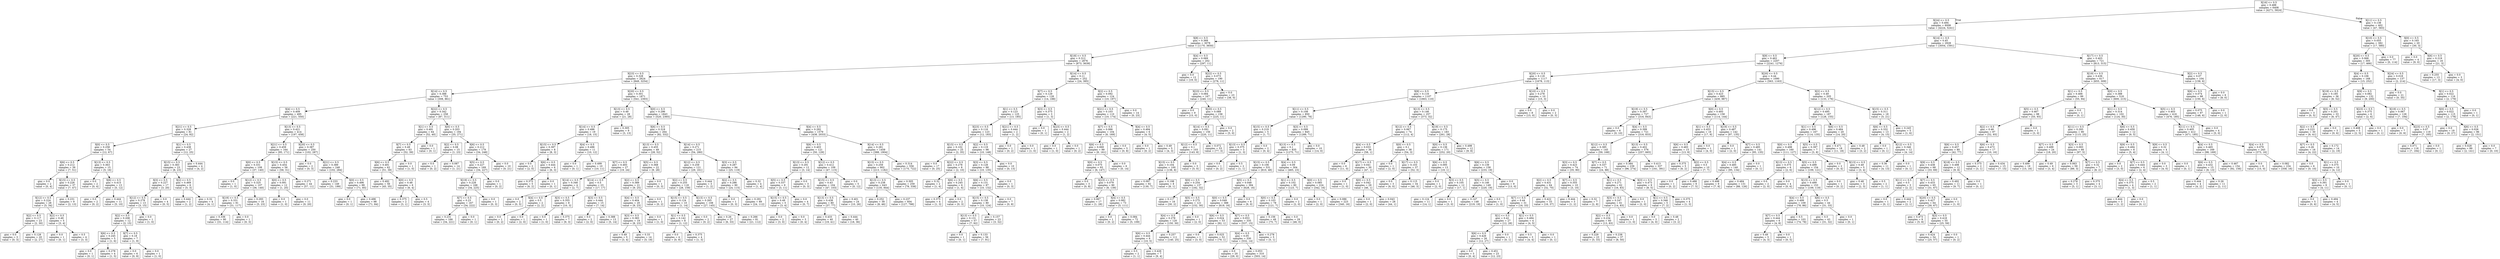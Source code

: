 digraph Tree {
node [shape=box] ;
0 [label="X[16] <= 0.5\ngini = 0.488\nsamples = 6408\nvalue = [4271, 5824]"] ;
1 [label="X[24] <= 0.5\ngini = 0.494\nsamples = 6006\nvalue = [4224, 5241]"] ;
0 -> 1 [labeldistance=2.5, labelangle=45, headlabel="True"] ;
2 [label="X[8] <= 0.5\ngini = 0.368\nsamples = 3078\nvalue = [1170, 3650]"] ;
1 -> 2 ;
3 [label="X[18] <= 0.5\ngini = 0.312\nsamples = 2876\nvalue = [873, 3639]"] ;
2 -> 3 ;
4 [label="X[23] <= 0.5\ngini = 0.328\nsamples = 2624\nvalue = [849, 3254]"] ;
3 -> 4 ;
5 [label="X[14] <= 0.5\ngini = 0.388\nsamples = 753\nvalue = [308, 861]"] ;
4 -> 5 ;
6 [label="X[4] <= 0.5\ngini = 0.409\nsamples = 495\nvalue = [221, 550]"] ;
5 -> 6 ;
7 [label="X[21] <= 0.5\ngini = 0.328\nsamples = 81\nvalue = [24, 92]"] ;
6 -> 7 ;
8 [label="X[0] <= 0.5\ngini = 0.258\nsamples = 54\nvalue = [12, 67]"] ;
7 -> 8 ;
9 [label="X[6] <= 0.5\ngini = 0.212\nsamples = 39\nvalue = [7, 51]"] ;
8 -> 9 ;
10 [label="gini = 0.0\nsamples = 2\nvalue = [0, 4]"] ;
9 -> 10 ;
11 [label="X[15] <= 0.5\ngini = 0.226\nsamples = 37\nvalue = [7, 47]"] ;
9 -> 11 ;
12 [label="X[12] <= 0.5\ngini = 0.224\nsamples = 28\nvalue = [5, 34]"] ;
11 -> 12 ;
13 [label="X[2] <= 0.5\ngini = 0.117\nsamples = 23\nvalue = [2, 30]"] ;
12 -> 13 ;
14 [label="gini = 0.0\nsamples = 3\nvalue = [0, 3]"] ;
13 -> 14 ;
15 [label="gini = 0.128\nsamples = 20\nvalue = [2, 27]"] ;
13 -> 15 ;
16 [label="X[2] <= 0.5\ngini = 0.49\nsamples = 5\nvalue = [3, 4]"] ;
12 -> 16 ;
17 [label="gini = 0.0\nsamples = 1\nvalue = [0, 1]"] ;
16 -> 17 ;
18 [label="gini = 0.5\nsamples = 4\nvalue = [3, 3]"] ;
16 -> 18 ;
19 [label="gini = 0.231\nsamples = 9\nvalue = [2, 13]"] ;
11 -> 19 ;
20 [label="X[13] <= 0.5\ngini = 0.363\nsamples = 15\nvalue = [5, 16]"] ;
8 -> 20 ;
21 [label="gini = 0.0\nsamples = 2\nvalue = [0, 4]"] ;
20 -> 21 ;
22 [label="X[6] <= 0.5\ngini = 0.415\nsamples = 13\nvalue = [5, 12]"] ;
20 -> 22 ;
23 [label="gini = 0.0\nsamples = 2\nvalue = [0, 2]"] ;
22 -> 23 ;
24 [label="gini = 0.444\nsamples = 11\nvalue = [5, 10]"] ;
22 -> 24 ;
25 [label="X[1] <= 0.5\ngini = 0.438\nsamples = 27\nvalue = [12, 25]"] ;
7 -> 25 ;
26 [label="X[15] <= 0.5\ngini = 0.383\nsamples = 23\nvalue = [8, 23]"] ;
25 -> 26 ;
27 [label="X[3] <= 0.5\ngini = 0.227\nsamples = 17\nvalue = [3, 20]"] ;
26 -> 27 ;
28 [label="X[12] <= 0.5\ngini = 0.278\nsamples = 13\nvalue = [3, 15]"] ;
27 -> 28 ;
29 [label="X[2] <= 0.5\ngini = 0.208\nsamples = 12\nvalue = [2, 15]"] ;
28 -> 29 ;
30 [label="X[6] <= 0.5\ngini = 0.245\nsamples = 5\nvalue = [1, 6]"] ;
29 -> 30 ;
31 [label="gini = 0.0\nsamples = 1\nvalue = [0, 1]"] ;
30 -> 31 ;
32 [label="gini = 0.278\nsamples = 4\nvalue = [1, 5]"] ;
30 -> 32 ;
33 [label="X[7] <= 0.5\ngini = 0.18\nsamples = 7\nvalue = [1, 9]"] ;
29 -> 33 ;
34 [label="gini = 0.0\nsamples = 6\nvalue = [0, 9]"] ;
33 -> 34 ;
35 [label="gini = 0.0\nsamples = 1\nvalue = [1, 0]"] ;
33 -> 35 ;
36 [label="gini = 0.0\nsamples = 1\nvalue = [1, 0]"] ;
28 -> 36 ;
37 [label="gini = 0.0\nsamples = 4\nvalue = [0, 5]"] ;
27 -> 37 ;
38 [label="X[2] <= 0.5\ngini = 0.469\nsamples = 6\nvalue = [5, 3]"] ;
26 -> 38 ;
39 [label="gini = 0.444\nsamples = 2\nvalue = [1, 2]"] ;
38 -> 39 ;
40 [label="gini = 0.32\nsamples = 4\nvalue = [4, 1]"] ;
38 -> 40 ;
41 [label="gini = 0.444\nsamples = 4\nvalue = [4, 2]"] ;
25 -> 41 ;
42 [label="X[13] <= 0.5\ngini = 0.421\nsamples = 414\nvalue = [197, 458]"] ;
6 -> 42 ;
43 [label="X[21] <= 0.5\ngini = 0.459\nsamples = 164\nvalue = [95, 171]"] ;
42 -> 43 ;
44 [label="X[0] <= 0.5\ngini = 0.331\nsamples = 108\nvalue = [37, 140]"] ;
43 -> 44 ;
45 [label="gini = 0.0\nsamples = 1\nvalue = [1, 0]"] ;
44 -> 45 ;
46 [label="X[12] <= 0.5\ngini = 0.325\nsamples = 107\nvalue = [36, 140]"] ;
44 -> 46 ;
47 [label="X[19] <= 0.5\ngini = 0.331\nsamples = 91\nvalue = [31, 117]"] ;
46 -> 47 ;
48 [label="gini = 0.336\nsamples = 90\nvalue = [31, 114]"] ;
47 -> 48 ;
49 [label="gini = 0.0\nsamples = 1\nvalue = [0, 3]"] ;
47 -> 49 ;
50 [label="gini = 0.293\nsamples = 16\nvalue = [5, 23]"] ;
46 -> 50 ;
51 [label="X[15] <= 0.5\ngini = 0.454\nsamples = 56\nvalue = [58, 31]"] ;
43 -> 51 ;
52 [label="X[0] <= 0.5\ngini = 0.091\nsamples = 12\nvalue = [1, 20]"] ;
51 -> 52 ;
53 [label="gini = 0.0\nsamples = 1\nvalue = [1, 0]"] ;
52 -> 53 ;
54 [label="gini = 0.0\nsamples = 11\nvalue = [0, 20]"] ;
52 -> 54 ;
55 [label="gini = 0.271\nsamples = 44\nvalue = [57, 11]"] ;
51 -> 55 ;
56 [label="X[20] <= 0.5\ngini = 0.387\nsamples = 250\nvalue = [102, 287]"] ;
42 -> 56 ;
57 [label="gini = 0.0\nsamples = 2\nvalue = [0, 3]"] ;
56 -> 57 ;
58 [label="X[21] <= 0.5\ngini = 0.389\nsamples = 248\nvalue = [102, 284]"] ;
56 -> 58 ;
59 [label="gini = 0.233\nsamples = 149\nvalue = [31, 199]"] ;
58 -> 59 ;
60 [label="X[0] <= 0.5\ngini = 0.496\nsamples = 99\nvalue = [71, 85]"] ;
58 -> 60 ;
61 [label="gini = 0.0\nsamples = 1\nvalue = [0, 1]"] ;
60 -> 61 ;
62 [label="gini = 0.496\nsamples = 98\nvalue = [71, 84]"] ;
60 -> 62 ;
63 [label="X[22] <= 0.5\ngini = 0.342\nsamples = 258\nvalue = [87, 311]"] ;
5 -> 63 ;
64 [label="X[1] <= 0.5\ngini = 0.491\nsamples = 64\nvalue = [52, 40]"] ;
63 -> 64 ;
65 [label="X[7] <= 0.5\ngini = 0.49\nsamples = 63\nvalue = [52, 39]"] ;
64 -> 65 ;
66 [label="X[6] <= 0.5\ngini = 0.491\nsamples = 62\nvalue = [51, 39]"] ;
65 -> 66 ;
67 [label="gini = 0.492\nsamples = 56\nvalue = [45, 35]"] ;
66 -> 67 ;
68 [label="X[0] <= 0.5\ngini = 0.48\nsamples = 6\nvalue = [6, 4]"] ;
66 -> 68 ;
69 [label="gini = 0.375\nsamples = 2\nvalue = [3, 1]"] ;
68 -> 69 ;
70 [label="gini = 0.5\nsamples = 4\nvalue = [3, 3]"] ;
68 -> 70 ;
71 [label="gini = 0.0\nsamples = 1\nvalue = [1, 0]"] ;
65 -> 71 ;
72 [label="gini = 0.0\nsamples = 1\nvalue = [0, 1]"] ;
64 -> 72 ;
73 [label="X[0] <= 0.5\ngini = 0.203\nsamples = 194\nvalue = [35, 271]"] ;
63 -> 73 ;
74 [label="X[2] <= 0.5\ngini = 0.08\nsamples = 15\nvalue = [1, 23]"] ;
73 -> 74 ;
75 [label="gini = 0.0\nsamples = 1\nvalue = [0, 2]"] ;
74 -> 75 ;
76 [label="gini = 0.087\nsamples = 14\nvalue = [1, 21]"] ;
74 -> 76 ;
77 [label="X[6] <= 0.5\ngini = 0.212\nsamples = 179\nvalue = [34, 248]"] ;
73 -> 77 ;
78 [label="X[5] <= 0.5\ngini = 0.227\nsamples = 169\nvalue = [34, 227]"] ;
77 -> 78 ;
79 [label="X[19] <= 0.5\ngini = 0.228\nsamples = 168\nvalue = [34, 225]"] ;
78 -> 79 ;
80 [label="X[7] <= 0.5\ngini = 0.23\nsamples = 167\nvalue = [34, 222]"] ;
79 -> 80 ;
81 [label="gini = 0.231\nsamples = 166\nvalue = [34, 221]"] ;
80 -> 81 ;
82 [label="gini = 0.0\nsamples = 1\nvalue = [0, 1]"] ;
80 -> 82 ;
83 [label="gini = 0.0\nsamples = 1\nvalue = [0, 3]"] ;
79 -> 83 ;
84 [label="gini = 0.0\nsamples = 1\nvalue = [0, 2]"] ;
78 -> 84 ;
85 [label="gini = 0.0\nsamples = 10\nvalue = [0, 21]"] ;
77 -> 85 ;
86 [label="X[20] <= 0.5\ngini = 0.301\nsamples = 1871\nvalue = [541, 2393]"] ;
4 -> 86 ;
87 [label="X[13] <= 0.5\ngini = 0.49\nsamples = 28\nvalue = [21, 28]"] ;
86 -> 87 ;
88 [label="X[14] <= 0.5\ngini = 0.496\nsamples = 19\nvalue = [18, 15]"] ;
87 -> 88 ;
89 [label="X[15] <= 0.5\ngini = 0.397\nsamples = 8\nvalue = [8, 3]"] ;
88 -> 89 ;
90 [label="gini = 0.0\nsamples = 2\nvalue = [2, 0]"] ;
89 -> 90 ;
91 [label="X[6] <= 0.5\ngini = 0.444\nsamples = 6\nvalue = [6, 3]"] ;
89 -> 91 ;
92 [label="gini = 0.375\nsamples = 5\nvalue = [6, 2]"] ;
91 -> 92 ;
93 [label="gini = 0.0\nsamples = 1\nvalue = [0, 1]"] ;
91 -> 93 ;
94 [label="X[4] <= 0.5\ngini = 0.496\nsamples = 11\nvalue = [10, 12]"] ;
88 -> 94 ;
95 [label="gini = 0.0\nsamples = 1\nvalue = [0, 1]"] ;
94 -> 95 ;
96 [label="gini = 0.499\nsamples = 10\nvalue = [10, 11]"] ;
94 -> 96 ;
97 [label="gini = 0.305\nsamples = 9\nvalue = [3, 13]"] ;
87 -> 97 ;
98 [label="X[0] <= 0.5\ngini = 0.296\nsamples = 1843\nvalue = [520, 2365]"] ;
86 -> 98 ;
99 [label="X[6] <= 0.5\ngini = 0.318\nsamples = 264\nvalue = [82, 332]"] ;
98 -> 99 ;
100 [label="X[13] <= 0.5\ngini = 0.455\nsamples = 49\nvalue = [28, 52]"] ;
99 -> 100 ;
101 [label="X[7] <= 0.5\ngini = 0.493\nsamples = 27\nvalue = [19, 24]"] ;
100 -> 101 ;
102 [label="X[14] <= 0.5\ngini = 0.346\nsamples = 4\nvalue = [2, 7]"] ;
101 -> 102 ;
103 [label="gini = 0.0\nsamples = 2\nvalue = [0, 5]"] ;
102 -> 103 ;
104 [label="X[4] <= 0.5\ngini = 0.5\nsamples = 2\nvalue = [2, 2]"] ;
102 -> 104 ;
105 [label="gini = 0.0\nsamples = 1\nvalue = [0, 2]"] ;
104 -> 105 ;
106 [label="gini = 0.0\nsamples = 1\nvalue = [2, 0]"] ;
104 -> 106 ;
107 [label="X[14] <= 0.5\ngini = 0.5\nsamples = 23\nvalue = [17, 17]"] ;
101 -> 107 ;
108 [label="X[3] <= 0.5\ngini = 0.355\nsamples = 8\nvalue = [10, 3]"] ;
107 -> 108 ;
109 [label="gini = 0.0\nsamples = 1\nvalue = [1, 0]"] ;
108 -> 109 ;
110 [label="gini = 0.375\nsamples = 7\nvalue = [9, 3]"] ;
108 -> 110 ;
111 [label="X[3] <= 0.5\ngini = 0.444\nsamples = 15\nvalue = [7, 14]"] ;
107 -> 111 ;
112 [label="gini = 0.0\nsamples = 2\nvalue = [2, 0]"] ;
111 -> 112 ;
113 [label="gini = 0.388\nsamples = 13\nvalue = [5, 14]"] ;
111 -> 113 ;
114 [label="X[5] <= 0.5\ngini = 0.368\nsamples = 22\nvalue = [9, 28]"] ;
100 -> 114 ;
115 [label="X[2] <= 0.5\ngini = 0.389\nsamples = 21\nvalue = [9, 25]"] ;
114 -> 115 ;
116 [label="X[4] <= 0.5\ngini = 0.404\nsamples = 20\nvalue = [9, 23]"] ;
115 -> 116 ;
117 [label="X[3] <= 0.5\ngini = 0.383\nsamples = 19\nvalue = [8, 23]"] ;
116 -> 117 ;
118 [label="gini = 0.49\nsamples = 5\nvalue = [3, 4]"] ;
117 -> 118 ;
119 [label="gini = 0.33\nsamples = 14\nvalue = [5, 19]"] ;
117 -> 119 ;
120 [label="gini = 0.0\nsamples = 1\nvalue = [1, 0]"] ;
116 -> 120 ;
121 [label="gini = 0.0\nsamples = 1\nvalue = [0, 2]"] ;
115 -> 121 ;
122 [label="gini = 0.0\nsamples = 1\nvalue = [0, 3]"] ;
114 -> 122 ;
123 [label="X[14] <= 0.5\ngini = 0.271\nsamples = 215\nvalue = [54, 280]"] ;
99 -> 123 ;
124 [label="X[12] <= 0.5\ngini = 0.259\nsamples = 121\nvalue = [29, 161]"] ;
123 -> 124 ;
125 [label="X[2] <= 0.5\ngini = 0.255\nsamples = 118\nvalue = [28, 159]"] ;
124 -> 125 ;
126 [label="X[15] <= 0.5\ngini = 0.124\nsamples = 10\nvalue = [1, 14]"] ;
125 -> 126 ;
127 [label="X[1] <= 0.5\ngini = 0.142\nsamples = 8\nvalue = [1, 12]"] ;
126 -> 127 ;
128 [label="gini = 0.0\nsamples = 4\nvalue = [0, 9]"] ;
127 -> 128 ;
129 [label="gini = 0.375\nsamples = 4\nvalue = [1, 3]"] ;
127 -> 129 ;
130 [label="gini = 0.0\nsamples = 2\nvalue = [0, 2]"] ;
126 -> 130 ;
131 [label="X[13] <= 0.5\ngini = 0.265\nsamples = 108\nvalue = [27, 145]"] ;
125 -> 131 ;
132 [label="gini = 0.26\nsamples = 27\nvalue = [6, 33]"] ;
131 -> 132 ;
133 [label="gini = 0.266\nsamples = 81\nvalue = [21, 112]"] ;
131 -> 133 ;
134 [label="gini = 0.444\nsamples = 3\nvalue = [1, 2]"] ;
124 -> 134 ;
135 [label="X[3] <= 0.5\ngini = 0.287\nsamples = 94\nvalue = [25, 119]"] ;
123 -> 135 ;
136 [label="X[2] <= 0.5\ngini = 0.286\nsamples = 90\nvalue = [24, 115]"] ;
135 -> 136 ;
137 [label="gini = 0.0\nsamples = 1\nvalue = [0, 3]"] ;
136 -> 137 ;
138 [label="gini = 0.291\nsamples = 89\nvalue = [24, 112]"] ;
136 -> 138 ;
139 [label="gini = 0.32\nsamples = 4\nvalue = [1, 4]"] ;
135 -> 139 ;
140 [label="X[4] <= 0.5\ngini = 0.292\nsamples = 1579\nvalue = [438, 2033]"] ;
98 -> 140 ;
141 [label="X[6] <= 0.5\ngini = 0.403\nsamples = 121\nvalue = [50, 129]"] ;
140 -> 141 ;
142 [label="X[13] <= 0.5\ngini = 0.291\nsamples = 12\nvalue = [3, 14]"] ;
141 -> 142 ;
143 [label="X[5] <= 0.5\ngini = 0.337\nsamples = 9\nvalue = [3, 11]"] ;
142 -> 143 ;
144 [label="X[15] <= 0.5\ngini = 0.49\nsamples = 5\nvalue = [3, 4]"] ;
143 -> 144 ;
145 [label="gini = 0.0\nsamples = 2\nvalue = [3, 0]"] ;
144 -> 145 ;
146 [label="gini = 0.0\nsamples = 3\nvalue = [0, 4]"] ;
144 -> 146 ;
147 [label="gini = 0.0\nsamples = 4\nvalue = [0, 7]"] ;
143 -> 147 ;
148 [label="gini = 0.0\nsamples = 3\nvalue = [0, 3]"] ;
142 -> 148 ;
149 [label="X[12] <= 0.5\ngini = 0.412\nsamples = 109\nvalue = [47, 115]"] ;
141 -> 149 ;
150 [label="X[15] <= 0.5\ngini = 0.43\nsamples = 104\nvalue = [47, 103]"] ;
149 -> 150 ;
151 [label="X[13] <= 0.5\ngini = 0.438\nsamples = 80\nvalue = [37, 77]"] ;
150 -> 151 ;
152 [label="gini = 0.433\nsamples = 40\nvalue = [19, 41]"] ;
151 -> 152 ;
153 [label="gini = 0.444\nsamples = 40\nvalue = [18, 36]"] ;
151 -> 153 ;
154 [label="gini = 0.401\nsamples = 24\nvalue = [10, 26]"] ;
150 -> 154 ;
155 [label="gini = 0.0\nsamples = 5\nvalue = [0, 12]"] ;
149 -> 155 ;
156 [label="X[14] <= 0.5\ngini = 0.281\nsamples = 1458\nvalue = [388, 1904]"] ;
140 -> 156 ;
157 [label="X[15] <= 0.5\ngini = 0.259\nsamples = 902\nvalue = [213, 1182]"] ;
156 -> 157 ;
158 [label="X[13] <= 0.5\ngini = 0.238\nsamples = 643\nvalue = [135, 844]"] ;
157 -> 158 ;
159 [label="gini = 0.252\nsamples = 39\nvalue = [8, 46]"] ;
158 -> 159 ;
160 [label="gini = 0.237\nsamples = 604\nvalue = [127, 798]"] ;
158 -> 160 ;
161 [label="gini = 0.305\nsamples = 259\nvalue = [78, 338]"] ;
157 -> 161 ;
162 [label="gini = 0.314\nsamples = 556\nvalue = [175, 722]"] ;
156 -> 162 ;
163 [label="X[14] <= 0.5\ngini = 0.11\nsamples = 252\nvalue = [24, 385]"] ;
3 -> 163 ;
164 [label="X[7] <= 0.5\ngini = 0.129\nsamples = 128\nvalue = [14, 188]"] ;
163 -> 164 ;
165 [label="X[1] <= 0.5\ngini = 0.123\nsamples = 125\nvalue = [13, 185]"] ;
164 -> 165 ;
166 [label="X[23] <= 0.5\ngini = 0.116\nsamples = 123\nvalue = [12, 183]"] ;
165 -> 166 ;
167 [label="X[15] <= 0.5\ngini = 0.102\nsamples = 25\nvalue = [2, 35]"] ;
166 -> 167 ;
168 [label="gini = 0.0\nsamples = 17\nvalue = [0, 25]"] ;
167 -> 168 ;
169 [label="X[22] <= 0.5\ngini = 0.278\nsamples = 8\nvalue = [2, 10]"] ;
167 -> 169 ;
170 [label="gini = 0.32\nsamples = 2\nvalue = [1, 4]"] ;
169 -> 170 ;
171 [label="X[6] <= 0.5\ngini = 0.245\nsamples = 6\nvalue = [1, 6]"] ;
169 -> 171 ;
172 [label="gini = 0.375\nsamples = 4\nvalue = [1, 3]"] ;
171 -> 172 ;
173 [label="gini = 0.0\nsamples = 2\nvalue = [0, 3]"] ;
171 -> 173 ;
174 [label="X[2] <= 0.5\ngini = 0.119\nsamples = 98\nvalue = [10, 148]"] ;
166 -> 174 ;
175 [label="X[3] <= 0.5\ngini = 0.128\nsamples = 88\nvalue = [10, 135]"] ;
174 -> 175 ;
176 [label="X[6] <= 0.5\ngini = 0.131\nsamples = 87\nvalue = [10, 132]"] ;
175 -> 176 ;
177 [label="X[15] <= 0.5\ngini = 0.138\nsamples = 80\nvalue = [10, 124]"] ;
176 -> 177 ;
178 [label="X[13] <= 0.5\ngini = 0.131\nsamples = 57\nvalue = [7, 92]"] ;
177 -> 178 ;
179 [label="gini = 0.0\nsamples = 1\nvalue = [0, 1]"] ;
178 -> 179 ;
180 [label="gini = 0.133\nsamples = 56\nvalue = [7, 91]"] ;
178 -> 180 ;
181 [label="gini = 0.157\nsamples = 23\nvalue = [3, 32]"] ;
177 -> 181 ;
182 [label="gini = 0.0\nsamples = 7\nvalue = [0, 8]"] ;
176 -> 182 ;
183 [label="gini = 0.0\nsamples = 1\nvalue = [0, 3]"] ;
175 -> 183 ;
184 [label="gini = 0.0\nsamples = 10\nvalue = [0, 13]"] ;
174 -> 184 ;
185 [label="X[21] <= 0.5\ngini = 0.444\nsamples = 2\nvalue = [1, 2]"] ;
165 -> 185 ;
186 [label="gini = 0.0\nsamples = 1\nvalue = [0, 2]"] ;
185 -> 186 ;
187 [label="gini = 0.0\nsamples = 1\nvalue = [1, 0]"] ;
185 -> 187 ;
188 [label="X[3] <= 0.5\ngini = 0.375\nsamples = 3\nvalue = [1, 3]"] ;
164 -> 188 ;
189 [label="gini = 0.0\nsamples = 1\nvalue = [0, 1]"] ;
188 -> 189 ;
190 [label="X[23] <= 0.5\ngini = 0.444\nsamples = 2\nvalue = [1, 2]"] ;
188 -> 190 ;
191 [label="gini = 0.0\nsamples = 1\nvalue = [1, 0]"] ;
190 -> 191 ;
192 [label="gini = 0.0\nsamples = 1\nvalue = [0, 2]"] ;
190 -> 192 ;
193 [label="X[2] <= 0.5\ngini = 0.092\nsamples = 124\nvalue = [10, 197]"] ;
163 -> 193 ;
194 [label="X[21] <= 0.5\ngini = 0.103\nsamples = 110\nvalue = [10, 174]"] ;
193 -> 194 ;
195 [label="X[7] <= 0.5\ngini = 0.066\nsamples = 104\nvalue = [6, 169]"] ;
194 -> 195 ;
196 [label="X[6] <= 0.5\ngini = 0.069\nsamples = 99\nvalue = [6, 161]"] ;
195 -> 196 ;
197 [label="X[0] <= 0.5\ngini = 0.075\nsamples = 93\nvalue = [6, 147]"] ;
196 -> 197 ;
198 [label="gini = 0.0\nsamples = 3\nvalue = [0, 8]"] ;
197 -> 198 ;
199 [label="X[23] <= 0.5\ngini = 0.079\nsamples = 90\nvalue = [6, 139]"] ;
197 -> 199 ;
200 [label="gini = 0.067\nsamples = 17\nvalue = [1, 28]"] ;
199 -> 200 ;
201 [label="X[4] <= 0.5\ngini = 0.082\nsamples = 73\nvalue = [5, 111]"] ;
199 -> 201 ;
202 [label="gini = 0.0\nsamples = 1\nvalue = [0, 2]"] ;
201 -> 202 ;
203 [label="gini = 0.084\nsamples = 72\nvalue = [5, 109]"] ;
201 -> 203 ;
204 [label="gini = 0.0\nsamples = 6\nvalue = [0, 14]"] ;
196 -> 204 ;
205 [label="gini = 0.0\nsamples = 5\nvalue = [0, 8]"] ;
195 -> 205 ;
206 [label="X[4] <= 0.5\ngini = 0.494\nsamples = 6\nvalue = [4, 5]"] ;
194 -> 206 ;
207 [label="gini = 0.0\nsamples = 1\nvalue = [0, 2]"] ;
206 -> 207 ;
208 [label="gini = 0.49\nsamples = 5\nvalue = [4, 3]"] ;
206 -> 208 ;
209 [label="gini = 0.0\nsamples = 14\nvalue = [0, 23]"] ;
193 -> 209 ;
210 [label="X[4] <= 0.5\ngini = 0.069\nsamples = 202\nvalue = [297, 11]"] ;
2 -> 210 ;
211 [label="gini = 0.0\nsamples = 12\nvalue = [19, 0]"] ;
210 -> 211 ;
212 [label="X[22] <= 0.5\ngini = 0.073\nsamples = 190\nvalue = [278, 11]"] ;
210 -> 212 ;
213 [label="X[23] <= 0.5\ngini = 0.084\nsamples = 167\nvalue = [240, 11]"] ;
212 -> 213 ;
214 [label="gini = 0.0\nsamples = 9\nvalue = [15, 0]"] ;
213 -> 214 ;
215 [label="X[20] <= 0.5\ngini = 0.089\nsamples = 158\nvalue = [225, 11]"] ;
213 -> 215 ;
216 [label="X[14] <= 0.5\ngini = 0.091\nsamples = 156\nvalue = [220, 11]"] ;
215 -> 216 ;
217 [label="X[12] <= 0.5\ngini = 0.1\nsamples = 103\nvalue = [143, 8]"] ;
216 -> 217 ;
218 [label="X[15] <= 0.5\ngini = 0.104\nsamples = 100\nvalue = [138, 8]"] ;
217 -> 218 ;
219 [label="gini = 0.097\nsamples = 92\nvalue = [130, 7]"] ;
218 -> 219 ;
220 [label="gini = 0.198\nsamples = 8\nvalue = [8, 1]"] ;
218 -> 220 ;
221 [label="gini = 0.0\nsamples = 3\nvalue = [5, 0]"] ;
217 -> 221 ;
222 [label="gini = 0.072\nsamples = 53\nvalue = [77, 3]"] ;
216 -> 222 ;
223 [label="gini = 0.0\nsamples = 2\nvalue = [5, 0]"] ;
215 -> 223 ;
224 [label="gini = 0.0\nsamples = 23\nvalue = [38, 0]"] ;
212 -> 224 ;
225 [label="X[14] <= 0.5\ngini = 0.45\nsamples = 2928\nvalue = [3054, 1591]"] ;
1 -> 225 ;
226 [label="X[9] <= 0.5\ngini = 0.462\nsamples = 2207\nvalue = [2241, 1276]"] ;
225 -> 226 ;
227 [label="X[20] <= 0.5\ngini = 0.118\nsamples = 1117\nvalue = [1678, 113]"] ;
226 -> 227 ;
228 [label="X[8] <= 0.5\ngini = 0.116\nsamples = 1107\nvalue = [1663, 110]"] ;
227 -> 228 ;
229 [label="X[11] <= 0.5\ngini = 0.108\nsamples = 850\nvalue = [1290, 78]"] ;
228 -> 229 ;
230 [label="X[15] <= 0.5\ngini = 0.219\nsamples = 5\nvalue = [1, 7]"] ;
229 -> 230 ;
231 [label="X[13] <= 0.5\ngini = 0.375\nsamples = 3\nvalue = [1, 3]"] ;
230 -> 231 ;
232 [label="gini = 0.0\nsamples = 1\nvalue = [0, 2]"] ;
231 -> 232 ;
233 [label="gini = 0.5\nsamples = 2\nvalue = [1, 1]"] ;
231 -> 233 ;
234 [label="gini = 0.0\nsamples = 2\nvalue = [0, 4]"] ;
230 -> 234 ;
235 [label="X[3] <= 0.5\ngini = 0.099\nsamples = 845\nvalue = [1289, 71]"] ;
229 -> 235 ;
236 [label="X[13] <= 0.5\ngini = 0.1\nsamples = 835\nvalue = [1275, 71]"] ;
235 -> 236 ;
237 [label="X[15] <= 0.5\ngini = 0.106\nsamples = 531\nvalue = [810, 48]"] ;
236 -> 237 ;
238 [label="X[0] <= 0.5\ngini = 0.254\nsamples = 137\nvalue = [182, 32]"] ;
237 -> 238 ;
239 [label="gini = 0.117\nsamples = 16\nvalue = [30, 2]"] ;
238 -> 239 ;
240 [label="X[5] <= 0.5\ngini = 0.275\nsamples = 121\nvalue = [152, 30]"] ;
238 -> 240 ;
241 [label="X[4] <= 0.5\ngini = 0.278\nsamples = 120\nvalue = [150, 30]"] ;
240 -> 241 ;
242 [label="X[6] <= 0.5\ngini = 0.444\nsamples = 9\nvalue = [10, 5]"] ;
241 -> 242 ;
243 [label="gini = 0.5\nsamples = 2\nvalue = [1, 1]"] ;
242 -> 243 ;
244 [label="gini = 0.426\nsamples = 7\nvalue = [9, 4]"] ;
242 -> 244 ;
245 [label="gini = 0.257\nsamples = 111\nvalue = [140, 25]"] ;
241 -> 245 ;
246 [label="gini = 0.0\nsamples = 1\nvalue = [2, 0]"] ;
240 -> 246 ;
247 [label="X[5] <= 0.5\ngini = 0.048\nsamples = 394\nvalue = [628, 16]"] ;
237 -> 247 ;
248 [label="X[0] <= 0.5\ngini = 0.049\nsamples = 388\nvalue = [619, 16]"] ;
247 -> 248 ;
249 [label="X[6] <= 0.5\ngini = 0.024\nsamples = 53\nvalue = [82, 1]"] ;
248 -> 249 ;
250 [label="gini = 0.0\nsamples = 1\nvalue = [3, 0]"] ;
249 -> 250 ;
251 [label="gini = 0.025\nsamples = 52\nvalue = [79, 1]"] ;
249 -> 251 ;
252 [label="X[7] <= 0.5\ngini = 0.053\nsamples = 335\nvalue = [537, 15]"] ;
248 -> 252 ;
253 [label="X[4] <= 0.5\ngini = 0.05\nsamples = 330\nvalue = [532, 14]"] ;
252 -> 253 ;
254 [label="gini = 0.0\nsamples = 20\nvalue = [29, 0]"] ;
253 -> 254 ;
255 [label="gini = 0.053\nsamples = 310\nvalue = [503, 14]"] ;
253 -> 255 ;
256 [label="gini = 0.278\nsamples = 5\nvalue = [5, 1]"] ;
252 -> 256 ;
257 [label="gini = 0.0\nsamples = 6\nvalue = [9, 0]"] ;
247 -> 257 ;
258 [label="X[4] <= 0.5\ngini = 0.09\nsamples = 304\nvalue = [465, 23]"] ;
236 -> 258 ;
259 [label="X[1] <= 0.5\ngini = 0.102\nsamples = 80\nvalue = [123, 7]"] ;
258 -> 259 ;
260 [label="X[0] <= 0.5\ngini = 0.103\nsamples = 78\nvalue = [121, 7]"] ;
259 -> 260 ;
261 [label="gini = 0.156\nsamples = 49\nvalue = [75, 7]"] ;
260 -> 261 ;
262 [label="gini = 0.0\nsamples = 29\nvalue = [46, 0]"] ;
260 -> 262 ;
263 [label="gini = 0.0\nsamples = 2\nvalue = [2, 0]"] ;
259 -> 263 ;
264 [label="X[0] <= 0.5\ngini = 0.085\nsamples = 224\nvalue = [342, 16]"] ;
258 -> 264 ;
265 [label="gini = 0.0\nsamples = 1\nvalue = [2, 0]"] ;
264 -> 265 ;
266 [label="gini = 0.086\nsamples = 223\nvalue = [340, 16]"] ;
264 -> 266 ;
267 [label="gini = 0.0\nsamples = 10\nvalue = [14, 0]"] ;
235 -> 267 ;
268 [label="X[13] <= 0.5\ngini = 0.146\nsamples = 257\nvalue = [373, 32]"] ;
228 -> 268 ;
269 [label="X[12] <= 0.5\ngini = 0.067\nsamples = 74\nvalue = [112, 4]"] ;
268 -> 269 ;
270 [label="X[4] <= 0.5\ngini = 0.033\nsamples = 36\nvalue = [58, 1]"] ;
269 -> 270 ;
271 [label="gini = 0.0\nsamples = 6\nvalue = [11, 0]"] ;
270 -> 271 ;
272 [label="X[17] <= 0.5\ngini = 0.041\nsamples = 30\nvalue = [47, 1]"] ;
270 -> 272 ;
273 [label="gini = 0.0\nsamples = 1\nvalue = [1, 0]"] ;
272 -> 273 ;
274 [label="X[0] <= 0.5\ngini = 0.042\nsamples = 29\nvalue = [46, 1]"] ;
272 -> 274 ;
275 [label="gini = 0.0\nsamples = 1\nvalue = [2, 0]"] ;
274 -> 275 ;
276 [label="gini = 0.043\nsamples = 28\nvalue = [44, 1]"] ;
274 -> 276 ;
277 [label="X[0] <= 0.5\ngini = 0.1\nsamples = 38\nvalue = [54, 3]"] ;
269 -> 277 ;
278 [label="gini = 0.0\nsamples = 1\nvalue = [2, 0]"] ;
277 -> 278 ;
279 [label="X[17] <= 0.5\ngini = 0.103\nsamples = 37\nvalue = [52, 3]"] ;
277 -> 279 ;
280 [label="gini = 0.0\nsamples = 3\nvalue = [6, 0]"] ;
279 -> 280 ;
281 [label="gini = 0.115\nsamples = 34\nvalue = [46, 3]"] ;
279 -> 281 ;
282 [label="X[19] <= 0.5\ngini = 0.175\nsamples = 183\nvalue = [261, 28]"] ;
268 -> 282 ;
283 [label="X[0] <= 0.5\ngini = 0.136\nsamples = 171\nvalue = [252, 20]"] ;
282 -> 283 ;
284 [label="X[6] <= 0.5\ngini = 0.095\nsamples = 13\nvalue = [19, 1]"] ;
283 -> 284 ;
285 [label="gini = 0.0\nsamples = 1\nvalue = [2, 0]"] ;
284 -> 285 ;
286 [label="X[3] <= 0.5\ngini = 0.105\nsamples = 12\nvalue = [17, 1]"] ;
284 -> 286 ;
287 [label="gini = 0.124\nsamples = 11\nvalue = [14, 1]"] ;
286 -> 287 ;
288 [label="gini = 0.0\nsamples = 1\nvalue = [3, 0]"] ;
286 -> 288 ;
289 [label="X[6] <= 0.5\ngini = 0.139\nsamples = 158\nvalue = [233, 19]"] ;
283 -> 289 ;
290 [label="X[5] <= 0.5\ngini = 0.146\nsamples = 149\nvalue = [220, 19]"] ;
289 -> 290 ;
291 [label="gini = 0.147\nsamples = 148\nvalue = [219, 19]"] ;
290 -> 291 ;
292 [label="gini = 0.0\nsamples = 1\nvalue = [1, 0]"] ;
290 -> 292 ;
293 [label="gini = 0.0\nsamples = 9\nvalue = [13, 0]"] ;
289 -> 293 ;
294 [label="gini = 0.498\nsamples = 12\nvalue = [9, 8]"] ;
282 -> 294 ;
295 [label="X[10] <= 0.5\ngini = 0.278\nsamples = 10\nvalue = [15, 3]"] ;
227 -> 295 ;
296 [label="gini = 0.0\nsamples = 8\nvalue = [15, 0]"] ;
295 -> 296 ;
297 [label="gini = 0.0\nsamples = 2\nvalue = [0, 3]"] ;
295 -> 297 ;
298 [label="X[20] <= 0.5\ngini = 0.44\nsamples = 1090\nvalue = [563, 1163]"] ;
226 -> 298 ;
299 [label="X[15] <= 0.5\ngini = 0.423\nsamples = 885\nvalue = [430, 987]"] ;
298 -> 299 ;
300 [label="X[19] <= 0.5\ngini = 0.397\nsamples = 727\nvalue = [316, 843]"] ;
299 -> 300 ;
301 [label="gini = 0.0\nsamples = 6\nvalue = [0, 10]"] ;
300 -> 301 ;
302 [label="X[4] <= 0.5\ngini = 0.399\nsamples = 721\nvalue = [316, 833]"] ;
300 -> 302 ;
303 [label="X[12] <= 0.5\ngini = 0.385\nsamples = 145\nvalue = [59, 168]"] ;
302 -> 303 ;
304 [label="X[3] <= 0.5\ngini = 0.423\nsamples = 74\nvalue = [35, 80]"] ;
303 -> 304 ;
305 [label="X[2] <= 0.5\ngini = 0.431\nsamples = 64\nvalue = [32, 70]"] ;
304 -> 305 ;
306 [label="X[7] <= 0.5\ngini = 0.44\nsamples = 31\nvalue = [16, 33]"] ;
305 -> 306 ;
307 [label="X[1] <= 0.5\ngini = 0.42\nsamples = 27\nvalue = [12, 28]"] ;
306 -> 307 ;
308 [label="X[6] <= 0.5\ngini = 0.426\nsamples = 26\nvalue = [12, 27]"] ;
307 -> 308 ;
309 [label="gini = 0.0\nsamples = 3\nvalue = [0, 4]"] ;
308 -> 309 ;
310 [label="gini = 0.451\nsamples = 23\nvalue = [12, 23]"] ;
308 -> 310 ;
311 [label="gini = 0.0\nsamples = 1\nvalue = [0, 1]"] ;
307 -> 311 ;
312 [label="X[1] <= 0.5\ngini = 0.494\nsamples = 4\nvalue = [4, 5]"] ;
306 -> 312 ;
313 [label="gini = 0.5\nsamples = 3\nvalue = [4, 4]"] ;
312 -> 313 ;
314 [label="gini = 0.0\nsamples = 1\nvalue = [0, 1]"] ;
312 -> 314 ;
315 [label="gini = 0.422\nsamples = 33\nvalue = [16, 37]"] ;
305 -> 315 ;
316 [label="X[7] <= 0.5\ngini = 0.355\nsamples = 10\nvalue = [3, 10]"] ;
304 -> 316 ;
317 [label="gini = 0.444\nsamples = 3\nvalue = [1, 2]"] ;
316 -> 317 ;
318 [label="gini = 0.32\nsamples = 7\nvalue = [2, 8]"] ;
316 -> 318 ;
319 [label="X[7] <= 0.5\ngini = 0.337\nsamples = 71\nvalue = [24, 88]"] ;
303 -> 319 ;
320 [label="X[1] <= 0.5\ngini = 0.271\nsamples = 62\nvalue = [16, 83]"] ;
319 -> 320 ;
321 [label="X[3] <= 0.5\ngini = 0.247\nsamples = 61\nvalue = [14, 83]"] ;
320 -> 321 ;
322 [label="X[2] <= 0.5\ngini = 0.234\nsamples = 60\nvalue = [13, 83]"] ;
321 -> 322 ;
323 [label="gini = 0.229\nsamples = 23\nvalue = [5, 33]"] ;
322 -> 323 ;
324 [label="gini = 0.238\nsamples = 37\nvalue = [8, 50]"] ;
322 -> 324 ;
325 [label="gini = 0.0\nsamples = 1\nvalue = [1, 0]"] ;
321 -> 325 ;
326 [label="gini = 0.0\nsamples = 1\nvalue = [2, 0]"] ;
320 -> 326 ;
327 [label="X[3] <= 0.5\ngini = 0.473\nsamples = 9\nvalue = [8, 5]"] ;
319 -> 327 ;
328 [label="X[1] <= 0.5\ngini = 0.346\nsamples = 5\nvalue = [7, 2]"] ;
327 -> 328 ;
329 [label="gini = 0.0\nsamples = 3\nvalue = [4, 0]"] ;
328 -> 329 ;
330 [label="gini = 0.48\nsamples = 2\nvalue = [3, 2]"] ;
328 -> 330 ;
331 [label="gini = 0.375\nsamples = 4\nvalue = [1, 3]"] ;
327 -> 331 ;
332 [label="X[13] <= 0.5\ngini = 0.402\nsamples = 576\nvalue = [257, 665]"] ;
302 -> 332 ;
333 [label="gini = 0.384\nsamples = 239\nvalue = [96, 274]"] ;
332 -> 333 ;
334 [label="gini = 0.413\nsamples = 337\nvalue = [161, 391]"] ;
332 -> 334 ;
335 [label="X[0] <= 0.5\ngini = 0.493\nsamples = 158\nvalue = [114, 144]"] ;
299 -> 335 ;
336 [label="X[1] <= 0.5\ngini = 0.453\nsamples = 16\nvalue = [17, 9]"] ;
335 -> 336 ;
337 [label="X[6] <= 0.5\ngini = 0.483\nsamples = 15\nvalue = [13, 9]"] ;
336 -> 337 ;
338 [label="gini = 0.375\nsamples = 5\nvalue = [6, 2]"] ;
337 -> 338 ;
339 [label="X[2] <= 0.5\ngini = 0.5\nsamples = 10\nvalue = [7, 7]"] ;
337 -> 339 ;
340 [label="gini = 0.0\nsamples = 1\nvalue = [0, 2]"] ;
339 -> 340 ;
341 [label="gini = 0.486\nsamples = 9\nvalue = [7, 5]"] ;
339 -> 341 ;
342 [label="gini = 0.0\nsamples = 1\nvalue = [4, 0]"] ;
336 -> 342 ;
343 [label="X[19] <= 0.5\ngini = 0.487\nsamples = 142\nvalue = [97, 135]"] ;
335 -> 343 ;
344 [label="gini = 0.0\nsamples = 1\nvalue = [2, 0]"] ;
343 -> 344 ;
345 [label="X[7] <= 0.5\ngini = 0.485\nsamples = 141\nvalue = [95, 135]"] ;
343 -> 345 ;
346 [label="X[4] <= 0.5\ngini = 0.485\nsamples = 140\nvalue = [95, 134]"] ;
345 -> 346 ;
347 [label="gini = 0.498\nsamples = 9\nvalue = [7, 8]"] ;
346 -> 347 ;
348 [label="gini = 0.484\nsamples = 131\nvalue = [88, 126]"] ;
346 -> 348 ;
349 [label="gini = 0.0\nsamples = 1\nvalue = [0, 1]"] ;
345 -> 349 ;
350 [label="X[2] <= 0.5\ngini = 0.49\nsamples = 205\nvalue = [133, 176]"] ;
298 -> 350 ;
351 [label="X[12] <= 0.5\ngini = 0.495\nsamples = 187\nvalue = [128, 155]"] ;
350 -> 351 ;
352 [label="X[1] <= 0.5\ngini = 0.496\nsamples = 167\nvalue = [114, 135]"] ;
351 -> 352 ;
353 [label="X[0] <= 0.5\ngini = 0.498\nsamples = 160\nvalue = [111, 127]"] ;
352 -> 353 ;
354 [label="X[13] <= 0.5\ngini = 0.375\nsamples = 6\nvalue = [2, 6]"] ;
353 -> 354 ;
355 [label="gini = 0.0\nsamples = 2\nvalue = [2, 0]"] ;
354 -> 355 ;
356 [label="gini = 0.0\nsamples = 4\nvalue = [0, 6]"] ;
354 -> 356 ;
357 [label="X[5] <= 0.5\ngini = 0.499\nsamples = 154\nvalue = [109, 121]"] ;
353 -> 357 ;
358 [label="X[15] <= 0.5\ngini = 0.499\nsamples = 153\nvalue = [109, 119]"] ;
357 -> 358 ;
359 [label="X[4] <= 0.5\ngini = 0.499\nsamples = 109\nvalue = [78, 86]"] ;
358 -> 359 ;
360 [label="X[7] <= 0.5\ngini = 0.444\nsamples = 6\nvalue = [4, 8]"] ;
359 -> 360 ;
361 [label="gini = 0.49\nsamples = 5\nvalue = [4, 3]"] ;
360 -> 361 ;
362 [label="gini = 0.0\nsamples = 1\nvalue = [0, 5]"] ;
360 -> 362 ;
363 [label="gini = 0.5\nsamples = 103\nvalue = [74, 78]"] ;
359 -> 363 ;
364 [label="X[6] <= 0.5\ngini = 0.5\nsamples = 44\nvalue = [31, 33]"] ;
358 -> 364 ;
365 [label="gini = 0.5\nsamples = 43\nvalue = [31, 32]"] ;
364 -> 365 ;
366 [label="gini = 0.0\nsamples = 1\nvalue = [0, 1]"] ;
364 -> 366 ;
367 [label="gini = 0.0\nsamples = 1\nvalue = [0, 2]"] ;
357 -> 367 ;
368 [label="X[5] <= 0.5\ngini = 0.397\nsamples = 7\nvalue = [3, 8]"] ;
352 -> 368 ;
369 [label="gini = 0.0\nsamples = 2\nvalue = [0, 4]"] ;
368 -> 369 ;
370 [label="X[13] <= 0.5\ngini = 0.49\nsamples = 5\nvalue = [3, 4]"] ;
368 -> 370 ;
371 [label="gini = 0.48\nsamples = 3\nvalue = [2, 3]"] ;
370 -> 371 ;
372 [label="gini = 0.5\nsamples = 2\nvalue = [1, 1]"] ;
370 -> 372 ;
373 [label="X[6] <= 0.5\ngini = 0.484\nsamples = 20\nvalue = [14, 20]"] ;
351 -> 373 ;
374 [label="gini = 0.471\nsamples = 18\nvalue = [11, 18]"] ;
373 -> 374 ;
375 [label="gini = 0.48\nsamples = 2\nvalue = [3, 2]"] ;
373 -> 375 ;
376 [label="X[15] <= 0.5\ngini = 0.311\nsamples = 18\nvalue = [5, 21]"] ;
350 -> 376 ;
377 [label="X[6] <= 0.5\ngini = 0.332\nsamples = 13\nvalue = [4, 15]"] ;
376 -> 377 ;
378 [label="gini = 0.0\nsamples = 1\nvalue = [0, 1]"] ;
377 -> 378 ;
379 [label="X[12] <= 0.5\ngini = 0.346\nsamples = 12\nvalue = [4, 14]"] ;
377 -> 379 ;
380 [label="gini = 0.36\nsamples = 11\nvalue = [4, 13]"] ;
379 -> 380 ;
381 [label="gini = 0.0\nsamples = 1\nvalue = [0, 1]"] ;
379 -> 381 ;
382 [label="gini = 0.245\nsamples = 5\nvalue = [1, 6]"] ;
376 -> 382 ;
383 [label="X[17] <= 0.5\ngini = 0.403\nsamples = 721\nvalue = [813, 315]"] ;
225 -> 383 ;
384 [label="X[19] <= 0.5\ngini = 0.436\nsamples = 617\nvalue = [655, 309]"] ;
383 -> 384 ;
385 [label="X[1] <= 0.5\ngini = 0.466\nsamples = 99\nvalue = [55, 94]"] ;
384 -> 385 ;
386 [label="X[5] <= 0.5\ngini = 0.467\nsamples = 98\nvalue = [55, 93]"] ;
385 -> 386 ;
387 [label="X[2] <= 0.5\ngini = 0.46\nsamples = 97\nvalue = [52, 93]"] ;
386 -> 387 ;
388 [label="X[6] <= 0.5\ngini = 0.457\nsamples = 80\nvalue = [42, 77]"] ;
387 -> 388 ;
389 [label="X[9] <= 0.5\ngini = 0.438\nsamples = 68\nvalue = [33, 69]"] ;
388 -> 389 ;
390 [label="X[11] <= 0.5\ngini = 0.5\nsamples = 3\nvalue = [2, 2]"] ;
389 -> 390 ;
391 [label="gini = 0.0\nsamples = 1\nvalue = [0, 1]"] ;
390 -> 391 ;
392 [label="gini = 0.444\nsamples = 2\nvalue = [2, 1]"] ;
390 -> 392 ;
393 [label="X[7] <= 0.5\ngini = 0.433\nsamples = 65\nvalue = [31, 67]"] ;
389 -> 393 ;
394 [label="X[20] <= 0.5\ngini = 0.427\nsamples = 64\nvalue = [30, 67]"] ;
393 -> 394 ;
395 [label="gini = 0.473\nsamples = 9\nvalue = [5, 8]"] ;
394 -> 395 ;
396 [label="X[3] <= 0.5\ngini = 0.418\nsamples = 55\nvalue = [25, 59]"] ;
394 -> 396 ;
397 [label="gini = 0.424\nsamples = 54\nvalue = [25, 57]"] ;
396 -> 397 ;
398 [label="gini = 0.0\nsamples = 1\nvalue = [0, 2]"] ;
396 -> 398 ;
399 [label="gini = 0.0\nsamples = 1\nvalue = [1, 0]"] ;
393 -> 399 ;
400 [label="X[18] <= 0.5\ngini = 0.498\nsamples = 12\nvalue = [9, 8]"] ;
388 -> 400 ;
401 [label="gini = 0.492\nsamples = 11\nvalue = [9, 7]"] ;
400 -> 401 ;
402 [label="gini = 0.0\nsamples = 1\nvalue = [0, 1]"] ;
400 -> 402 ;
403 [label="X[6] <= 0.5\ngini = 0.473\nsamples = 17\nvalue = [10, 16]"] ;
387 -> 403 ;
404 [label="gini = 0.375\nsamples = 2\nvalue = [3, 1]"] ;
403 -> 404 ;
405 [label="gini = 0.434\nsamples = 15\nvalue = [7, 15]"] ;
403 -> 405 ;
406 [label="gini = 0.0\nsamples = 1\nvalue = [3, 0]"] ;
386 -> 406 ;
407 [label="gini = 0.0\nsamples = 1\nvalue = [0, 1]"] ;
385 -> 407 ;
408 [label="X[0] <= 0.5\ngini = 0.388\nsamples = 518\nvalue = [600, 215]"] ;
384 -> 408 ;
409 [label="X[1] <= 0.5\ngini = 0.314\nsamples = 102\nvalue = [124, 30]"] ;
408 -> 409 ;
410 [label="X[11] <= 0.5\ngini = 0.293\nsamples = 90\nvalue = [115, 25]"] ;
409 -> 410 ;
411 [label="X[7] <= 0.5\ngini = 0.499\nsamples = 24\nvalue = [18, 20]"] ;
410 -> 411 ;
412 [label="gini = 0.499\nsamples = 18\nvalue = [15, 16]"] ;
411 -> 412 ;
413 [label="gini = 0.49\nsamples = 6\nvalue = [3, 4]"] ;
411 -> 413 ;
414 [label="X[3] <= 0.5\ngini = 0.093\nsamples = 66\nvalue = [97, 5]"] ;
410 -> 414 ;
415 [label="gini = 0.063\nsamples = 59\nvalue = [89, 3]"] ;
414 -> 415 ;
416 [label="X[7] <= 0.5\ngini = 0.32\nsamples = 7\nvalue = [8, 2]"] ;
414 -> 416 ;
417 [label="gini = 0.278\nsamples = 3\nvalue = [5, 1]"] ;
416 -> 417 ;
418 [label="gini = 0.375\nsamples = 4\nvalue = [3, 1]"] ;
416 -> 418 ;
419 [label="X[6] <= 0.5\ngini = 0.459\nsamples = 12\nvalue = [9, 5]"] ;
409 -> 419 ;
420 [label="X[9] <= 0.5\ngini = 0.494\nsamples = 8\nvalue = [5, 4]"] ;
419 -> 420 ;
421 [label="gini = 0.0\nsamples = 2\nvalue = [3, 0]"] ;
420 -> 421 ;
422 [label="X[7] <= 0.5\ngini = 0.444\nsamples = 6\nvalue = [2, 4]"] ;
420 -> 422 ;
423 [label="X[4] <= 0.5\ngini = 0.375\nsamples = 4\nvalue = [1, 3]"] ;
422 -> 423 ;
424 [label="gini = 0.444\nsamples = 3\nvalue = [1, 2]"] ;
423 -> 424 ;
425 [label="gini = 0.0\nsamples = 1\nvalue = [0, 1]"] ;
423 -> 425 ;
426 [label="gini = 0.5\nsamples = 2\nvalue = [1, 1]"] ;
422 -> 426 ;
427 [label="X[9] <= 0.5\ngini = 0.32\nsamples = 4\nvalue = [4, 1]"] ;
419 -> 427 ;
428 [label="gini = 0.0\nsamples = 3\nvalue = [4, 0]"] ;
427 -> 428 ;
429 [label="gini = 0.0\nsamples = 1\nvalue = [0, 1]"] ;
427 -> 429 ;
430 [label="X[5] <= 0.5\ngini = 0.403\nsamples = 416\nvalue = [476, 185]"] ;
408 -> 430 ;
431 [label="X[11] <= 0.5\ngini = 0.405\nsamples = 412\nvalue = [471, 185]"] ;
430 -> 431 ;
432 [label="X[4] <= 0.5\ngini = 0.465\nsamples = 169\nvalue = [98, 169]"] ;
431 -> 432 ;
433 [label="X[6] <= 0.5\ngini = 0.432\nsamples = 15\nvalue = [6, 13]"] ;
432 -> 433 ;
434 [label="gini = 0.444\nsamples = 4\nvalue = [4, 2]"] ;
433 -> 434 ;
435 [label="gini = 0.26\nsamples = 11\nvalue = [2, 11]"] ;
433 -> 435 ;
436 [label="gini = 0.467\nsamples = 154\nvalue = [92, 156]"] ;
432 -> 436 ;
437 [label="X[4] <= 0.5\ngini = 0.079\nsamples = 243\nvalue = [373, 16]"] ;
431 -> 437 ;
438 [label="gini = 0.0\nsamples = 9\nvalue = [15, 0]"] ;
437 -> 438 ;
439 [label="gini = 0.082\nsamples = 234\nvalue = [358, 16]"] ;
437 -> 439 ;
440 [label="gini = 0.0\nsamples = 4\nvalue = [5, 0]"] ;
430 -> 440 ;
441 [label="X[2] <= 0.5\ngini = 0.07\nsamples = 104\nvalue = [158, 6]"] ;
383 -> 441 ;
442 [label="X[6] <= 0.5\ngini = 0.074\nsamples = 98\nvalue = [150, 6]"] ;
441 -> 442 ;
443 [label="gini = 0.075\nsamples = 97\nvalue = [148, 6]"] ;
442 -> 443 ;
444 [label="gini = 0.0\nsamples = 1\nvalue = [2, 0]"] ;
442 -> 444 ;
445 [label="gini = 0.0\nsamples = 6\nvalue = [8, 0]"] ;
441 -> 445 ;
446 [label="X[11] <= 0.5\ngini = 0.138\nsamples = 402\nvalue = [47, 583]"] ;
0 -> 446 [labeldistance=2.5, labelangle=-45, headlabel="False"] ;
447 [label="X[10] <= 0.5\ngini = 0.055\nsamples = 382\nvalue = [17, 580]"] ;
446 -> 447 ;
448 [label="X[20] <= 0.5\ngini = 0.068\nsamples = 305\nvalue = [17, 466]"] ;
447 -> 448 ;
449 [label="X[4] <= 0.5\ngini = 0.106\nsamples = 168\nvalue = [15, 252]"] ;
448 -> 449 ;
450 [label="X[19] <= 0.5\ngini = 0.185\nsamples = 36\nvalue = [6, 52]"] ;
449 -> 450 ;
451 [label="gini = 0.0\nsamples = 3\nvalue = [0, 5]"] ;
450 -> 451 ;
452 [label="X[5] <= 0.5\ngini = 0.201\nsamples = 33\nvalue = [6, 47]"] ;
450 -> 452 ;
453 [label="X[2] <= 0.5\ngini = 0.223\nsamples = 30\nvalue = [6, 41]"] ;
452 -> 453 ;
454 [label="X[7] <= 0.5\ngini = 0.26\nsamples = 16\nvalue = [4, 22]"] ;
453 -> 454 ;
455 [label="gini = 0.0\nsamples = 6\nvalue = [0, 10]"] ;
454 -> 455 ;
456 [label="X[1] <= 0.5\ngini = 0.375\nsamples = 10\nvalue = [4, 12]"] ;
454 -> 456 ;
457 [label="X[3] <= 0.5\ngini = 0.391\nsamples = 9\nvalue = [4, 11]"] ;
456 -> 457 ;
458 [label="gini = 0.0\nsamples = 5\nvalue = [0, 6]"] ;
457 -> 458 ;
459 [label="gini = 0.494\nsamples = 4\nvalue = [4, 5]"] ;
457 -> 459 ;
460 [label="gini = 0.0\nsamples = 1\nvalue = [0, 1]"] ;
456 -> 460 ;
461 [label="gini = 0.172\nsamples = 14\nvalue = [2, 19]"] ;
453 -> 461 ;
462 [label="gini = 0.0\nsamples = 3\nvalue = [0, 6]"] ;
452 -> 462 ;
463 [label="X[9] <= 0.5\ngini = 0.082\nsamples = 132\nvalue = [9, 200]"] ;
449 -> 463 ;
464 [label="X[23] <= 0.5\ngini = 0.375\nsamples = 6\nvalue = [2, 6]"] ;
463 -> 464 ;
465 [label="gini = 0.408\nsamples = 5\nvalue = [2, 5]"] ;
464 -> 465 ;
466 [label="gini = 0.0\nsamples = 1\nvalue = [0, 1]"] ;
464 -> 466 ;
467 [label="X[19] <= 0.5\ngini = 0.067\nsamples = 126\nvalue = [7, 194]"] ;
463 -> 467 ;
468 [label="gini = 0.0\nsamples = 7\nvalue = [0, 9]"] ;
467 -> 468 ;
469 [label="X[23] <= 0.5\ngini = 0.07\nsamples = 119\nvalue = [7, 185]"] ;
467 -> 469 ;
470 [label="gini = 0.071\nsamples = 118\nvalue = [7, 184]"] ;
469 -> 470 ;
471 [label="gini = 0.0\nsamples = 1\nvalue = [0, 1]"] ;
469 -> 471 ;
472 [label="X[24] <= 0.5\ngini = 0.018\nsamples = 137\nvalue = [2, 214]"] ;
448 -> 472 ;
473 [label="gini = 0.0\nsamples = 21\nvalue = [0, 35]"] ;
472 -> 473 ;
474 [label="X[1] <= 0.5\ngini = 0.022\nsamples = 116\nvalue = [2, 179]"] ;
472 -> 474 ;
475 [label="X[0] <= 0.5\ngini = 0.022\nsamples = 115\nvalue = [2, 178]"] ;
474 -> 475 ;
476 [label="gini = 0.0\nsamples = 19\nvalue = [0, 27]"] ;
475 -> 476 ;
477 [label="X[6] <= 0.5\ngini = 0.026\nsamples = 96\nvalue = [2, 151]"] ;
475 -> 477 ;
478 [label="gini = 0.028\nsamples = 89\nvalue = [2, 141]"] ;
477 -> 478 ;
479 [label="gini = 0.0\nsamples = 7\nvalue = [0, 10]"] ;
477 -> 479 ;
480 [label="gini = 0.0\nsamples = 1\nvalue = [0, 1]"] ;
474 -> 480 ;
481 [label="gini = 0.0\nsamples = 77\nvalue = [0, 114]"] ;
447 -> 481 ;
482 [label="X[0] <= 0.5\ngini = 0.165\nsamples = 20\nvalue = [30, 3]"] ;
446 -> 482 ;
483 [label="gini = 0.0\nsamples = 4\nvalue = [9, 0]"] ;
482 -> 483 ;
484 [label="X[6] <= 0.5\ngini = 0.219\nsamples = 16\nvalue = [21, 3]"] ;
482 -> 484 ;
485 [label="gini = 0.255\nsamples = 13\nvalue = [17, 3]"] ;
484 -> 485 ;
486 [label="gini = 0.0\nsamples = 3\nvalue = [4, 0]"] ;
484 -> 486 ;
}